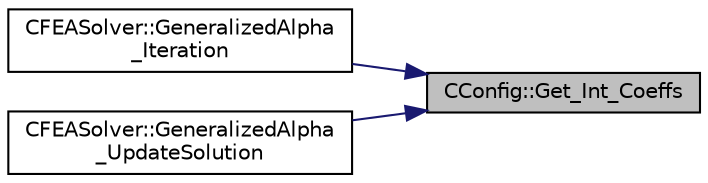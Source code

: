 digraph "CConfig::Get_Int_Coeffs"
{
 // LATEX_PDF_SIZE
  edge [fontname="Helvetica",fontsize="10",labelfontname="Helvetica",labelfontsize="10"];
  node [fontname="Helvetica",fontsize="10",shape=record];
  rankdir="RL";
  Node1 [label="CConfig::Get_Int_Coeffs",height=0.2,width=0.4,color="black", fillcolor="grey75", style="filled", fontcolor="black",tooltip="Get the integration coefficients for the Generalized Alpha - Newmark integration integration scheme."];
  Node1 -> Node2 [dir="back",color="midnightblue",fontsize="10",style="solid",fontname="Helvetica"];
  Node2 [label="CFEASolver::GeneralizedAlpha\l_Iteration",height=0.2,width=0.4,color="black", fillcolor="white", style="filled",URL="$classCFEASolver.html#a703228b8706352d33f34cc0baf1f9b04",tooltip="Iterate using an implicit Generalized Alpha solver."];
  Node1 -> Node3 [dir="back",color="midnightblue",fontsize="10",style="solid",fontname="Helvetica"];
  Node3 [label="CFEASolver::GeneralizedAlpha\l_UpdateSolution",height=0.2,width=0.4,color="black", fillcolor="white", style="filled",URL="$classCFEASolver.html#ae7093ed0256ce5c606885492f2cdfbe3",tooltip="Update the solution using an implicit Generalized Alpha solver."];
}
